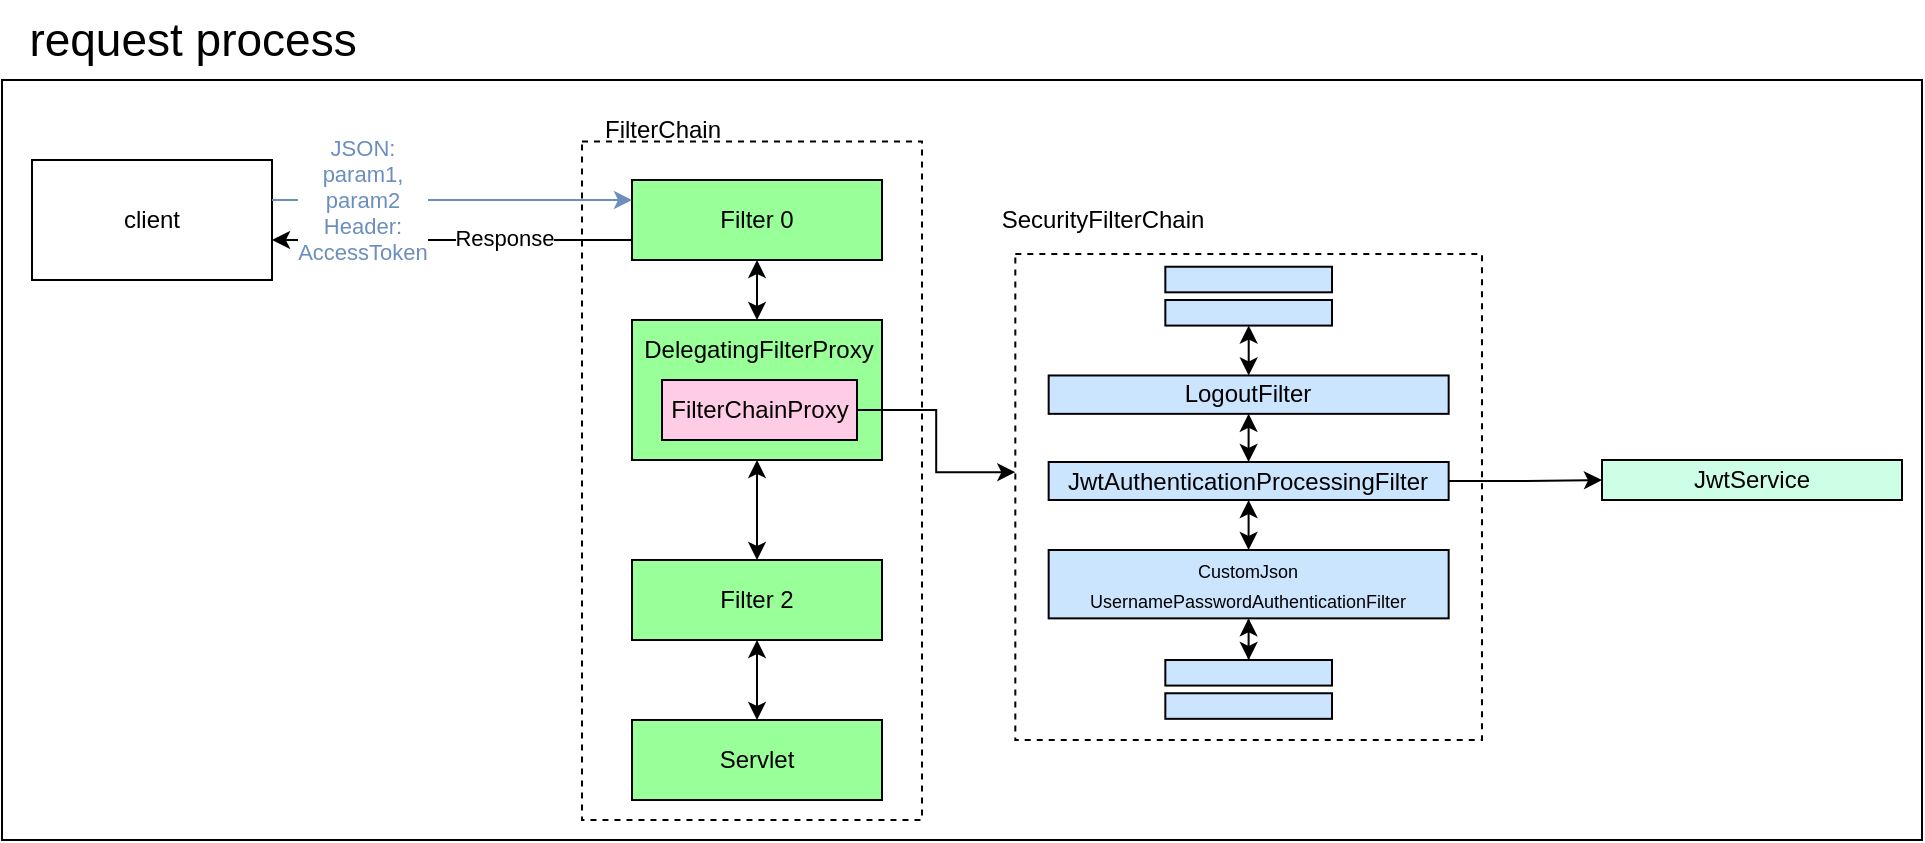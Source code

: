 <mxfile version="26.0.4">
  <diagram name="페이지-1" id="jtsSnlM7iirWxvn57SnH">
    <mxGraphModel dx="989" dy="538" grid="1" gridSize="10" guides="1" tooltips="1" connect="1" arrows="1" fold="1" page="1" pageScale="1" pageWidth="1390" pageHeight="980" math="0" shadow="0">
      <root>
        <mxCell id="0" />
        <mxCell id="1" parent="0" />
        <mxCell id="0ALipL2Myr9kqnd2Wa-G-112" value="" style="rounded=0;whiteSpace=wrap;html=1;fillColor=none;movable=1;resizable=1;rotatable=1;deletable=1;editable=1;locked=0;connectable=1;" vertex="1" parent="1">
          <mxGeometry x="60" y="120" width="960" height="380" as="geometry" />
        </mxCell>
        <mxCell id="0ALipL2Myr9kqnd2Wa-G-7" value="" style="group;movable=0;resizable=0;rotatable=0;deletable=0;editable=0;locked=1;connectable=0;" vertex="1" connectable="0" parent="1">
          <mxGeometry x="350" y="130" width="170" height="360" as="geometry" />
        </mxCell>
        <mxCell id="0ALipL2Myr9kqnd2Wa-G-2" value="" style="rounded=0;whiteSpace=wrap;html=1;labelBackgroundColor=none;fillColor=none;dashed=1;" vertex="1" parent="0ALipL2Myr9kqnd2Wa-G-7">
          <mxGeometry y="20.769" width="170" height="339.231" as="geometry" />
        </mxCell>
        <mxCell id="0ALipL2Myr9kqnd2Wa-G-6" value="FilterChain" style="text;html=1;align=center;verticalAlign=middle;resizable=0;points=[];autosize=1;strokeColor=none;fillColor=none;" vertex="1" parent="0ALipL2Myr9kqnd2Wa-G-7">
          <mxGeometry width="80" height="30" as="geometry" />
        </mxCell>
        <mxCell id="0ALipL2Myr9kqnd2Wa-G-18" style="edgeStyle=orthogonalEdgeStyle;rounded=0;orthogonalLoop=1;jettySize=auto;html=1;startArrow=classic;startFill=1;" edge="1" parent="0ALipL2Myr9kqnd2Wa-G-7" source="0ALipL2Myr9kqnd2Wa-G-8" target="0ALipL2Myr9kqnd2Wa-G-9">
          <mxGeometry relative="1" as="geometry" />
        </mxCell>
        <mxCell id="0ALipL2Myr9kqnd2Wa-G-8" value="Filter 0" style="rounded=0;whiteSpace=wrap;html=1;fillStyle=auto;fillColor=#99FF99;" vertex="1" parent="0ALipL2Myr9kqnd2Wa-G-7">
          <mxGeometry x="25" y="40" width="125" height="40" as="geometry" />
        </mxCell>
        <mxCell id="0ALipL2Myr9kqnd2Wa-G-19" style="edgeStyle=orthogonalEdgeStyle;rounded=0;orthogonalLoop=1;jettySize=auto;html=1;startArrow=classic;startFill=1;" edge="1" parent="0ALipL2Myr9kqnd2Wa-G-7" source="0ALipL2Myr9kqnd2Wa-G-9" target="0ALipL2Myr9kqnd2Wa-G-10">
          <mxGeometry relative="1" as="geometry" />
        </mxCell>
        <mxCell id="0ALipL2Myr9kqnd2Wa-G-20" style="edgeStyle=orthogonalEdgeStyle;rounded=0;orthogonalLoop=1;jettySize=auto;html=1;startArrow=classic;startFill=1;" edge="1" parent="0ALipL2Myr9kqnd2Wa-G-7" source="0ALipL2Myr9kqnd2Wa-G-10" target="0ALipL2Myr9kqnd2Wa-G-11">
          <mxGeometry relative="1" as="geometry" />
        </mxCell>
        <mxCell id="0ALipL2Myr9kqnd2Wa-G-10" value="Filter 2" style="rounded=0;whiteSpace=wrap;html=1;fillColor=#99FF99;" vertex="1" parent="0ALipL2Myr9kqnd2Wa-G-7">
          <mxGeometry x="25" y="230" width="125" height="40" as="geometry" />
        </mxCell>
        <mxCell id="0ALipL2Myr9kqnd2Wa-G-11" value="Servlet" style="rounded=0;whiteSpace=wrap;html=1;fillColor=#99FF99;" vertex="1" parent="0ALipL2Myr9kqnd2Wa-G-7">
          <mxGeometry x="25" y="310" width="125" height="40" as="geometry" />
        </mxCell>
        <mxCell id="0ALipL2Myr9kqnd2Wa-G-24" value="" style="group" vertex="1" connectable="0" parent="0ALipL2Myr9kqnd2Wa-G-7">
          <mxGeometry x="17.5" y="110" width="140" height="80" as="geometry" />
        </mxCell>
        <mxCell id="0ALipL2Myr9kqnd2Wa-G-9" value="" style="rounded=0;whiteSpace=wrap;html=1;fillColor=#99FF99;" vertex="1" parent="0ALipL2Myr9kqnd2Wa-G-24">
          <mxGeometry x="7.5" width="125" height="70" as="geometry" />
        </mxCell>
        <mxCell id="0ALipL2Myr9kqnd2Wa-G-23" value="DelegatingFilterProxy" style="text;html=1;align=center;verticalAlign=middle;resizable=0;points=[];autosize=1;strokeColor=none;fillColor=none;" vertex="1" parent="0ALipL2Myr9kqnd2Wa-G-24">
          <mxGeometry width="140" height="30" as="geometry" />
        </mxCell>
        <mxCell id="0ALipL2Myr9kqnd2Wa-G-25" value="FilterChainProxy" style="rounded=0;whiteSpace=wrap;html=1;gradientColor=none;fillColor=#FFCCE6;" vertex="1" parent="0ALipL2Myr9kqnd2Wa-G-24">
          <mxGeometry x="22.5" y="30" width="97.5" height="30" as="geometry" />
        </mxCell>
        <mxCell id="0ALipL2Myr9kqnd2Wa-G-22" style="edgeStyle=orthogonalEdgeStyle;rounded=0;orthogonalLoop=1;jettySize=auto;html=1;startArrow=classic;startFill=1;endArrow=none;endFill=0;" edge="1" parent="1" source="0ALipL2Myr9kqnd2Wa-G-1" target="0ALipL2Myr9kqnd2Wa-G-8">
          <mxGeometry relative="1" as="geometry">
            <Array as="points">
              <mxPoint x="230" y="200" />
              <mxPoint x="230" y="200" />
            </Array>
          </mxGeometry>
        </mxCell>
        <mxCell id="0ALipL2Myr9kqnd2Wa-G-111" value="Response" style="edgeLabel;html=1;align=center;verticalAlign=middle;resizable=0;points=[];" vertex="1" connectable="0" parent="0ALipL2Myr9kqnd2Wa-G-22">
          <mxGeometry x="0.281" y="1" relative="1" as="geometry">
            <mxPoint as="offset" />
          </mxGeometry>
        </mxCell>
        <mxCell id="0ALipL2Myr9kqnd2Wa-G-1" value="client" style="rounded=0;whiteSpace=wrap;html=1;" vertex="1" parent="1">
          <mxGeometry x="75" y="160" width="120" height="60" as="geometry" />
        </mxCell>
        <mxCell id="0ALipL2Myr9kqnd2Wa-G-3" value="&lt;font style=&quot;font-size: 23px;&quot;&gt;request process&lt;/font&gt;" style="text;html=1;align=center;verticalAlign=middle;resizable=0;points=[];autosize=1;strokeColor=none;fillColor=none;" vertex="1" parent="1">
          <mxGeometry x="60" y="80" width="190" height="40" as="geometry" />
        </mxCell>
        <mxCell id="0ALipL2Myr9kqnd2Wa-G-4" value="&lt;font style=&quot;color: rgb(108, 142, 191);&quot;&gt;JSON:&lt;br&gt;param1,&lt;br&gt;param2&lt;br&gt;Header:&lt;br&gt;AccessToken&lt;/font&gt;" style="edgeStyle=orthogonalEdgeStyle;rounded=0;orthogonalLoop=1;jettySize=auto;html=1;fillColor=#dae8fc;strokeColor=#6c8ebf;" edge="1" parent="1" source="0ALipL2Myr9kqnd2Wa-G-1" target="0ALipL2Myr9kqnd2Wa-G-8">
          <mxGeometry x="-0.5" relative="1" as="geometry">
            <Array as="points">
              <mxPoint x="220" y="180" />
              <mxPoint x="220" y="180" />
            </Array>
            <mxPoint as="offset" />
          </mxGeometry>
        </mxCell>
        <mxCell id="0ALipL2Myr9kqnd2Wa-G-28" value="" style="group" vertex="1" connectable="0" parent="1">
          <mxGeometry x="550" y="175" width="250" height="275" as="geometry" />
        </mxCell>
        <mxCell id="0ALipL2Myr9kqnd2Wa-G-26" value="" style="rounded=0;whiteSpace=wrap;html=1;dashed=1;fillColor=none;" vertex="1" parent="0ALipL2Myr9kqnd2Wa-G-28">
          <mxGeometry x="16.667" y="31.977" width="233.333" height="243.023" as="geometry" />
        </mxCell>
        <mxCell id="0ALipL2Myr9kqnd2Wa-G-27" value="SecurityFilterChain" style="text;html=1;align=center;verticalAlign=middle;resizable=0;points=[];autosize=1;strokeColor=none;fillColor=none;" vertex="1" parent="0ALipL2Myr9kqnd2Wa-G-28">
          <mxGeometry width="120" height="30" as="geometry" />
        </mxCell>
        <mxCell id="0ALipL2Myr9kqnd2Wa-G-32" value="" style="group" vertex="1" connectable="0" parent="0ALipL2Myr9kqnd2Wa-G-28">
          <mxGeometry x="91.667" y="38.372" width="83.333" height="29.419" as="geometry" />
        </mxCell>
        <mxCell id="0ALipL2Myr9kqnd2Wa-G-30" value="" style="rounded=0;whiteSpace=wrap;html=1;fillColor=#CCE5FF;" vertex="1" parent="0ALipL2Myr9kqnd2Wa-G-32">
          <mxGeometry width="83.333" height="12.791" as="geometry" />
        </mxCell>
        <mxCell id="0ALipL2Myr9kqnd2Wa-G-31" value="" style="rounded=0;whiteSpace=wrap;html=1;fillColor=#CCE5FF;" vertex="1" parent="0ALipL2Myr9kqnd2Wa-G-32">
          <mxGeometry y="16.628" width="83.333" height="12.791" as="geometry" />
        </mxCell>
        <mxCell id="0ALipL2Myr9kqnd2Wa-G-33" value="" style="group" vertex="1" connectable="0" parent="0ALipL2Myr9kqnd2Wa-G-28">
          <mxGeometry x="91.667" y="234.999" width="83.333" height="29.419" as="geometry" />
        </mxCell>
        <mxCell id="0ALipL2Myr9kqnd2Wa-G-34" value="" style="rounded=0;whiteSpace=wrap;html=1;fillColor=#CCE5FF;" vertex="1" parent="0ALipL2Myr9kqnd2Wa-G-33">
          <mxGeometry width="83.333" height="12.791" as="geometry" />
        </mxCell>
        <mxCell id="0ALipL2Myr9kqnd2Wa-G-35" value="" style="rounded=0;whiteSpace=wrap;html=1;fillColor=#CCE5FF;" vertex="1" parent="0ALipL2Myr9kqnd2Wa-G-33">
          <mxGeometry y="16.628" width="83.333" height="12.791" as="geometry" />
        </mxCell>
        <mxCell id="0ALipL2Myr9kqnd2Wa-G-45" style="edgeStyle=orthogonalEdgeStyle;rounded=0;orthogonalLoop=1;jettySize=auto;html=1;startArrow=classic;startFill=1;" edge="1" parent="0ALipL2Myr9kqnd2Wa-G-28" source="0ALipL2Myr9kqnd2Wa-G-37" target="0ALipL2Myr9kqnd2Wa-G-36">
          <mxGeometry relative="1" as="geometry" />
        </mxCell>
        <mxCell id="0ALipL2Myr9kqnd2Wa-G-37" value="JwtAuthenticationProcessingFilter" style="rounded=0;whiteSpace=wrap;html=1;fillColor=#CCE5FF;" vertex="1" parent="0ALipL2Myr9kqnd2Wa-G-28">
          <mxGeometry x="33.33" y="136" width="200" height="19" as="geometry" />
        </mxCell>
        <mxCell id="0ALipL2Myr9kqnd2Wa-G-47" style="edgeStyle=orthogonalEdgeStyle;rounded=0;orthogonalLoop=1;jettySize=auto;html=1;entryX=0.5;entryY=0;entryDx=0;entryDy=0;startArrow=classic;startFill=1;" edge="1" parent="0ALipL2Myr9kqnd2Wa-G-28" source="0ALipL2Myr9kqnd2Wa-G-38" target="0ALipL2Myr9kqnd2Wa-G-34">
          <mxGeometry relative="1" as="geometry" />
        </mxCell>
        <mxCell id="0ALipL2Myr9kqnd2Wa-G-51" style="edgeStyle=orthogonalEdgeStyle;rounded=0;orthogonalLoop=1;jettySize=auto;html=1;startArrow=classic;startFill=1;" edge="1" parent="0ALipL2Myr9kqnd2Wa-G-28" source="0ALipL2Myr9kqnd2Wa-G-38" target="0ALipL2Myr9kqnd2Wa-G-37">
          <mxGeometry relative="1" as="geometry" />
        </mxCell>
        <mxCell id="0ALipL2Myr9kqnd2Wa-G-38" value="&lt;span style=&quot;font-size: 9px;&quot;&gt;CustomJson&lt;/span&gt;&lt;br style=&quot;font-size: 9px;&quot;&gt;&lt;span style=&quot;font-size: 9px;&quot;&gt;UsernamePasswordAuthenticationFilter&lt;/span&gt;" style="rounded=0;whiteSpace=wrap;html=1;fillColor=#CCE5FF;" vertex="1" parent="0ALipL2Myr9kqnd2Wa-G-28">
          <mxGeometry x="33.33" y="180" width="200" height="34.18" as="geometry" />
        </mxCell>
        <mxCell id="0ALipL2Myr9kqnd2Wa-G-40" value="" style="group" vertex="1" connectable="0" parent="0ALipL2Myr9kqnd2Wa-G-28">
          <mxGeometry x="33.333" y="83.14" width="200" height="38.372" as="geometry" />
        </mxCell>
        <mxCell id="0ALipL2Myr9kqnd2Wa-G-36" value="LogoutFilter" style="rounded=0;whiteSpace=wrap;html=1;fillColor=#CCE5FF;" vertex="1" parent="0ALipL2Myr9kqnd2Wa-G-40">
          <mxGeometry y="9.593" width="200" height="19.186" as="geometry" />
        </mxCell>
        <mxCell id="0ALipL2Myr9kqnd2Wa-G-39" value="&lt;font style=&quot;font-size: 9px;&quot;&gt;&lt;br&gt;&lt;/font&gt;" style="text;html=1;align=center;verticalAlign=middle;resizable=0;points=[];autosize=1;strokeColor=none;fillColor=none;" vertex="1" parent="0ALipL2Myr9kqnd2Wa-G-40">
          <mxGeometry x="83.333" width="20" height="30" as="geometry" />
        </mxCell>
        <mxCell id="0ALipL2Myr9kqnd2Wa-G-44" style="edgeStyle=orthogonalEdgeStyle;rounded=0;orthogonalLoop=1;jettySize=auto;html=1;entryX=0.5;entryY=0;entryDx=0;entryDy=0;startArrow=classic;startFill=1;" edge="1" parent="0ALipL2Myr9kqnd2Wa-G-28" source="0ALipL2Myr9kqnd2Wa-G-31" target="0ALipL2Myr9kqnd2Wa-G-36">
          <mxGeometry relative="1" as="geometry" />
        </mxCell>
        <mxCell id="0ALipL2Myr9kqnd2Wa-G-29" style="edgeStyle=orthogonalEdgeStyle;rounded=0;orthogonalLoop=1;jettySize=auto;html=1;exitX=1;exitY=0.5;exitDx=0;exitDy=0;entryX=0;entryY=0.449;entryDx=0;entryDy=0;entryPerimeter=0;" edge="1" parent="1" source="0ALipL2Myr9kqnd2Wa-G-25" target="0ALipL2Myr9kqnd2Wa-G-26">
          <mxGeometry relative="1" as="geometry" />
        </mxCell>
        <mxCell id="0ALipL2Myr9kqnd2Wa-G-113" value="JwtService" style="rounded=0;whiteSpace=wrap;html=1;fillColor=#CCFFE6;" vertex="1" parent="1">
          <mxGeometry x="860" y="310" width="150" height="20" as="geometry" />
        </mxCell>
        <mxCell id="0ALipL2Myr9kqnd2Wa-G-114" style="edgeStyle=orthogonalEdgeStyle;rounded=0;orthogonalLoop=1;jettySize=auto;html=1;entryX=0;entryY=0.5;entryDx=0;entryDy=0;" edge="1" parent="1" source="0ALipL2Myr9kqnd2Wa-G-37" target="0ALipL2Myr9kqnd2Wa-G-113">
          <mxGeometry relative="1" as="geometry" />
        </mxCell>
      </root>
    </mxGraphModel>
  </diagram>
</mxfile>
